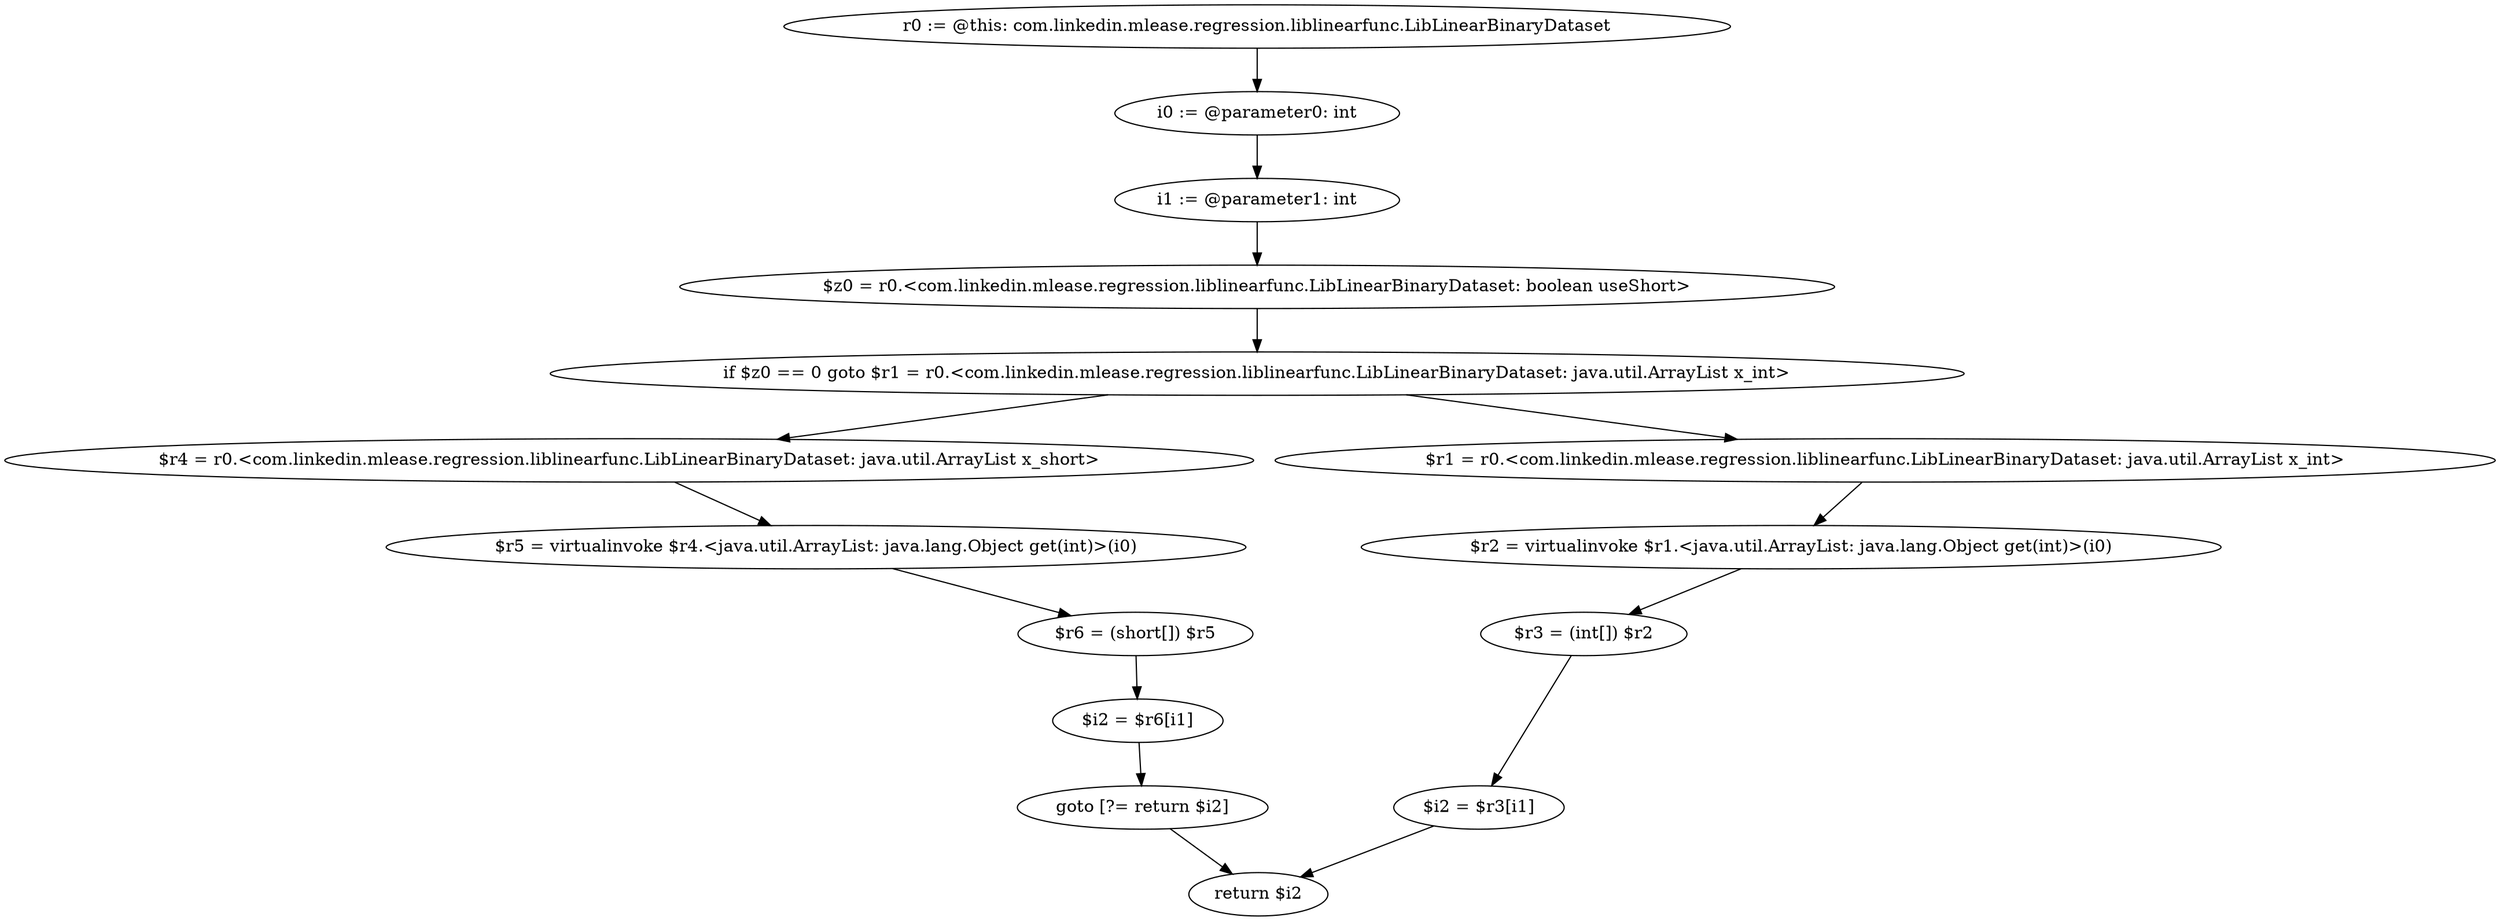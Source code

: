 digraph "unitGraph" {
    "r0 := @this: com.linkedin.mlease.regression.liblinearfunc.LibLinearBinaryDataset"
    "i0 := @parameter0: int"
    "i1 := @parameter1: int"
    "$z0 = r0.<com.linkedin.mlease.regression.liblinearfunc.LibLinearBinaryDataset: boolean useShort>"
    "if $z0 == 0 goto $r1 = r0.<com.linkedin.mlease.regression.liblinearfunc.LibLinearBinaryDataset: java.util.ArrayList x_int>"
    "$r4 = r0.<com.linkedin.mlease.regression.liblinearfunc.LibLinearBinaryDataset: java.util.ArrayList x_short>"
    "$r5 = virtualinvoke $r4.<java.util.ArrayList: java.lang.Object get(int)>(i0)"
    "$r6 = (short[]) $r5"
    "$i2 = $r6[i1]"
    "goto [?= return $i2]"
    "$r1 = r0.<com.linkedin.mlease.regression.liblinearfunc.LibLinearBinaryDataset: java.util.ArrayList x_int>"
    "$r2 = virtualinvoke $r1.<java.util.ArrayList: java.lang.Object get(int)>(i0)"
    "$r3 = (int[]) $r2"
    "$i2 = $r3[i1]"
    "return $i2"
    "r0 := @this: com.linkedin.mlease.regression.liblinearfunc.LibLinearBinaryDataset"->"i0 := @parameter0: int";
    "i0 := @parameter0: int"->"i1 := @parameter1: int";
    "i1 := @parameter1: int"->"$z0 = r0.<com.linkedin.mlease.regression.liblinearfunc.LibLinearBinaryDataset: boolean useShort>";
    "$z0 = r0.<com.linkedin.mlease.regression.liblinearfunc.LibLinearBinaryDataset: boolean useShort>"->"if $z0 == 0 goto $r1 = r0.<com.linkedin.mlease.regression.liblinearfunc.LibLinearBinaryDataset: java.util.ArrayList x_int>";
    "if $z0 == 0 goto $r1 = r0.<com.linkedin.mlease.regression.liblinearfunc.LibLinearBinaryDataset: java.util.ArrayList x_int>"->"$r4 = r0.<com.linkedin.mlease.regression.liblinearfunc.LibLinearBinaryDataset: java.util.ArrayList x_short>";
    "if $z0 == 0 goto $r1 = r0.<com.linkedin.mlease.regression.liblinearfunc.LibLinearBinaryDataset: java.util.ArrayList x_int>"->"$r1 = r0.<com.linkedin.mlease.regression.liblinearfunc.LibLinearBinaryDataset: java.util.ArrayList x_int>";
    "$r4 = r0.<com.linkedin.mlease.regression.liblinearfunc.LibLinearBinaryDataset: java.util.ArrayList x_short>"->"$r5 = virtualinvoke $r4.<java.util.ArrayList: java.lang.Object get(int)>(i0)";
    "$r5 = virtualinvoke $r4.<java.util.ArrayList: java.lang.Object get(int)>(i0)"->"$r6 = (short[]) $r5";
    "$r6 = (short[]) $r5"->"$i2 = $r6[i1]";
    "$i2 = $r6[i1]"->"goto [?= return $i2]";
    "goto [?= return $i2]"->"return $i2";
    "$r1 = r0.<com.linkedin.mlease.regression.liblinearfunc.LibLinearBinaryDataset: java.util.ArrayList x_int>"->"$r2 = virtualinvoke $r1.<java.util.ArrayList: java.lang.Object get(int)>(i0)";
    "$r2 = virtualinvoke $r1.<java.util.ArrayList: java.lang.Object get(int)>(i0)"->"$r3 = (int[]) $r2";
    "$r3 = (int[]) $r2"->"$i2 = $r3[i1]";
    "$i2 = $r3[i1]"->"return $i2";
}
